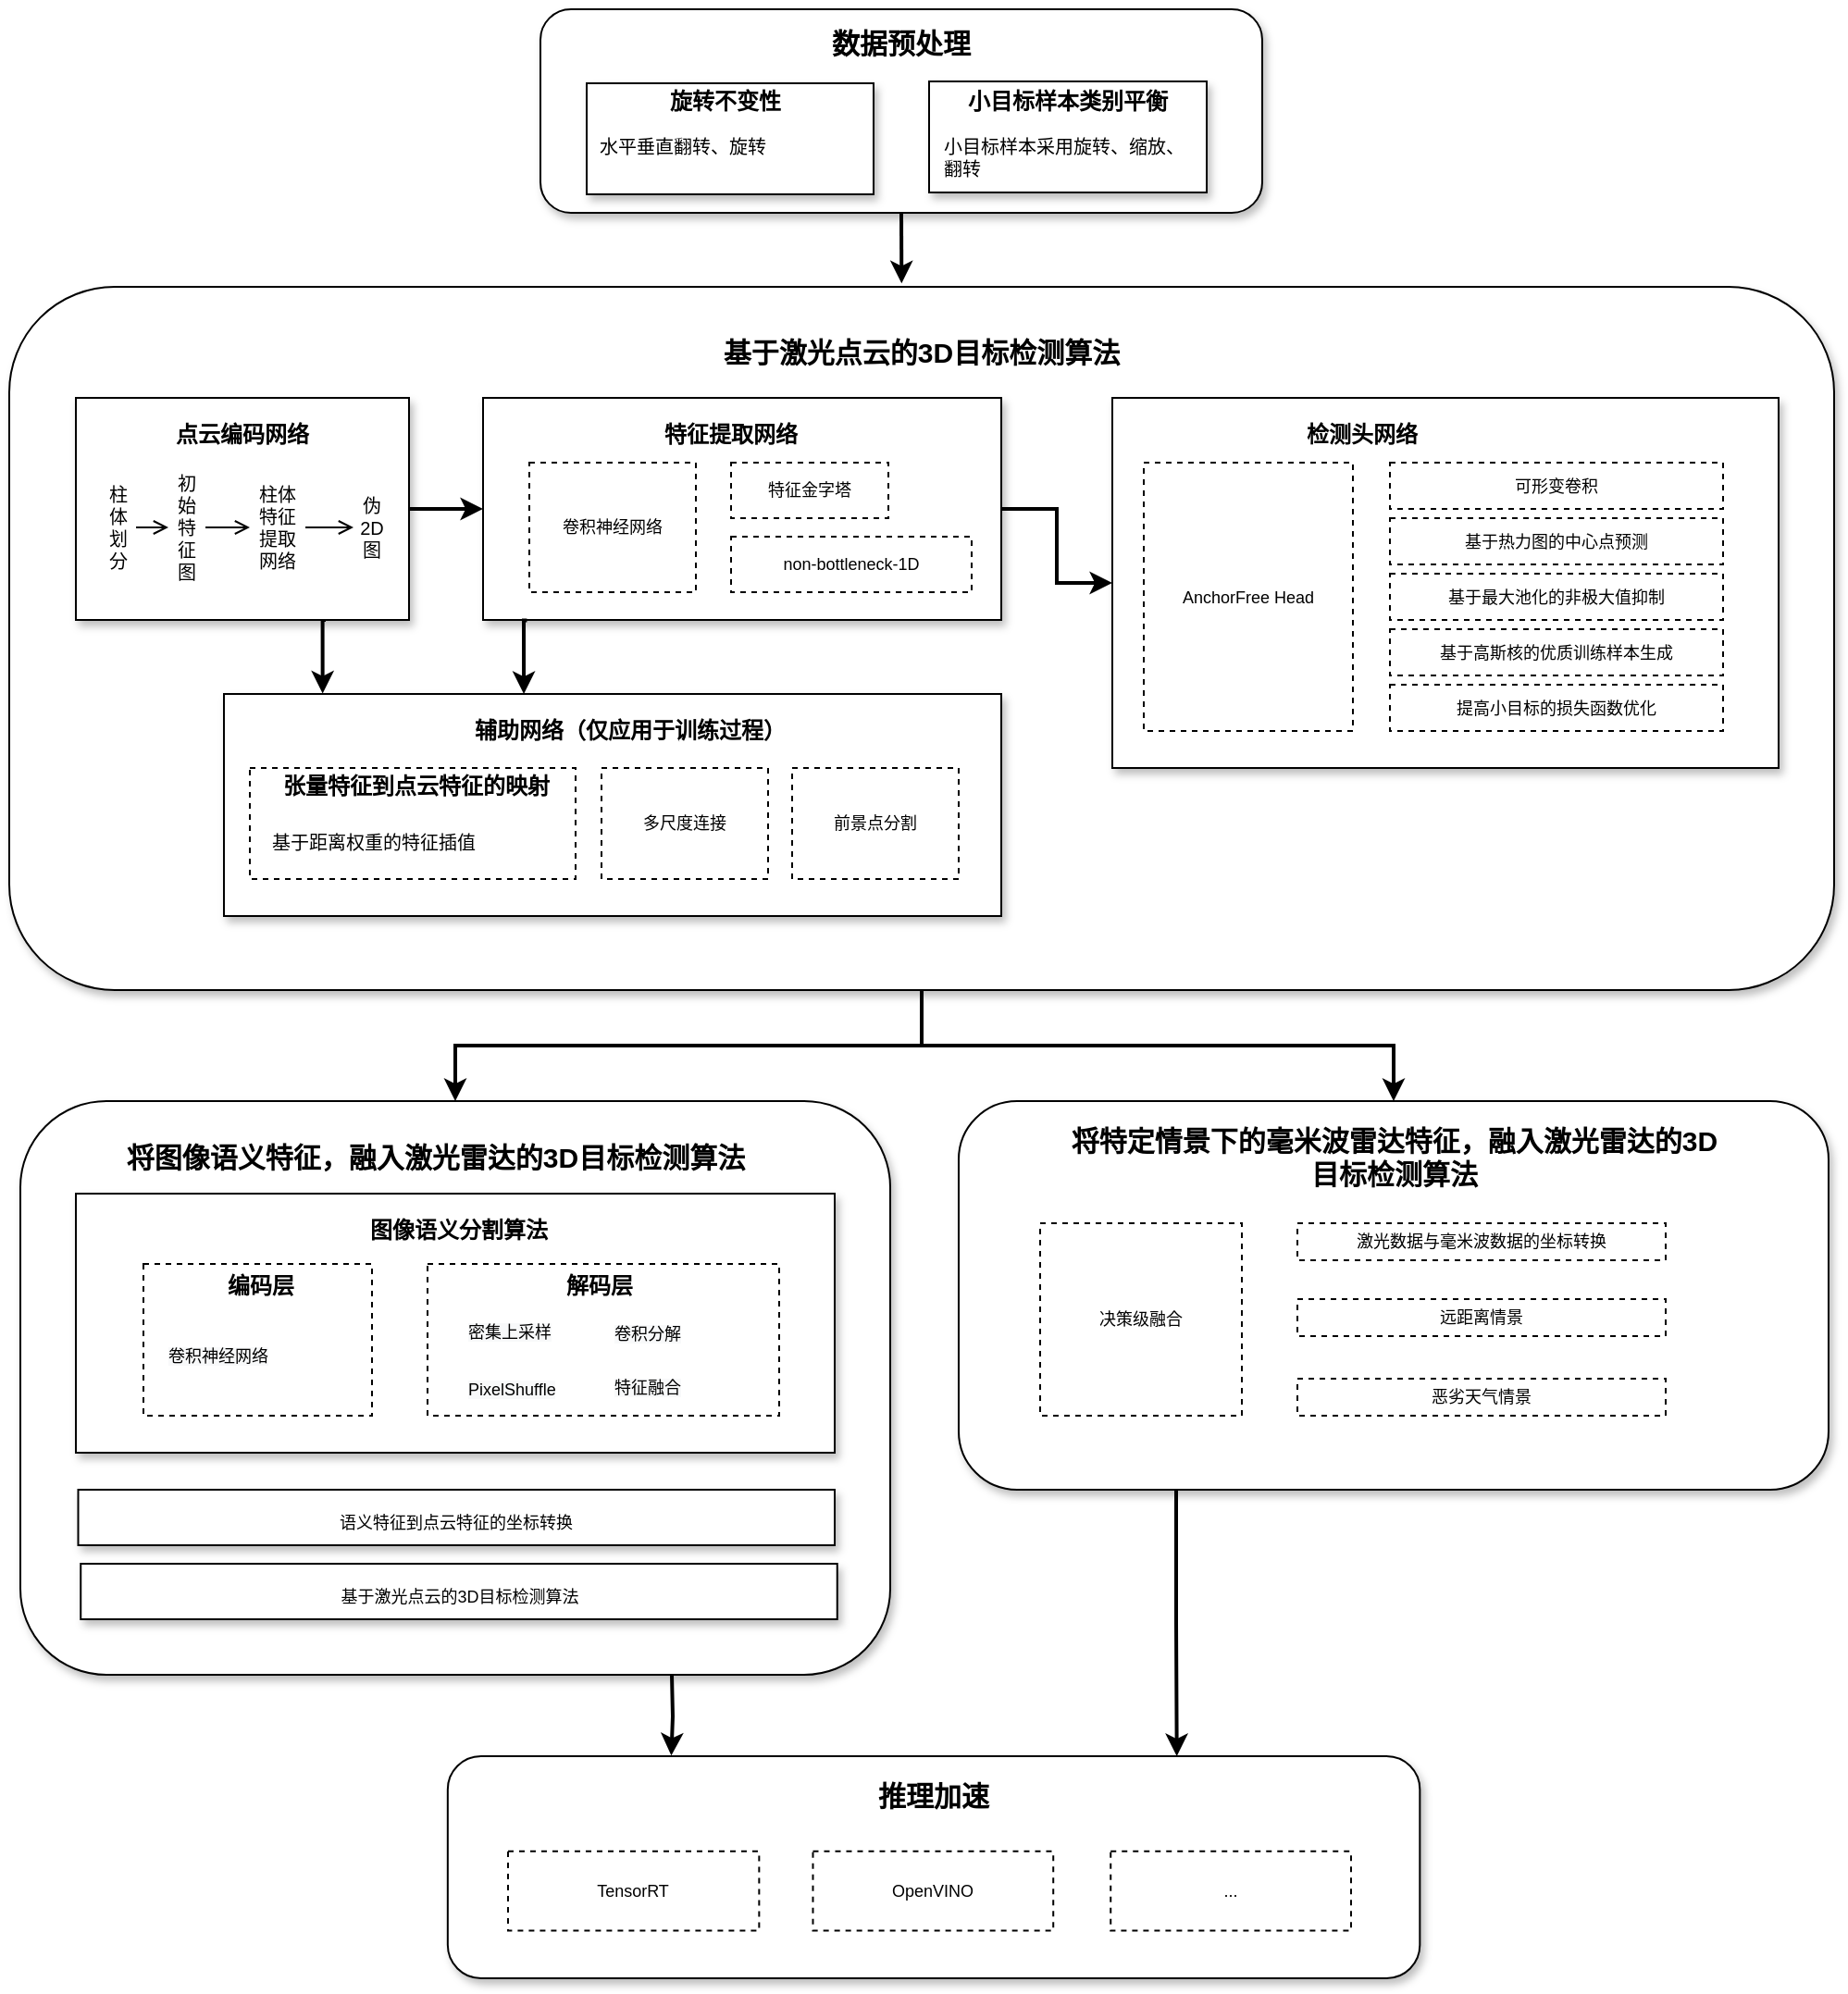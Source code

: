 <mxfile version="13.8.1" type="github">
  <diagram id="tX7SVpQX2thatc8K__2B" name="Page-1">
    <mxGraphModel dx="1310" dy="857" grid="1" gridSize="10" guides="1" tooltips="1" connect="1" arrows="1" fold="1" page="1" pageScale="1" pageWidth="827" pageHeight="1169" math="0" shadow="0">
      <root>
        <mxCell id="0" />
        <mxCell id="1" parent="0" />
        <mxCell id="dNFBFiOcwALfLhYrKTKu-53" style="edgeStyle=orthogonalEdgeStyle;rounded=0;orthogonalLoop=1;jettySize=auto;html=1;exitX=0.25;exitY=1;exitDx=0;exitDy=0;entryX=0.75;entryY=0;entryDx=0;entryDy=0;strokeWidth=2;fontSize=15;" edge="1" parent="1" source="dNFBFiOcwALfLhYrKTKu-31" target="dNFBFiOcwALfLhYrKTKu-39">
          <mxGeometry relative="1" as="geometry" />
        </mxCell>
        <mxCell id="dNFBFiOcwALfLhYrKTKu-31" value="" style="rounded=1;whiteSpace=wrap;html=1;shadow=1;" vertex="1" parent="1">
          <mxGeometry x="537" y="650" width="470" height="210" as="geometry" />
        </mxCell>
        <mxCell id="dNFBFiOcwALfLhYrKTKu-54" style="edgeStyle=orthogonalEdgeStyle;rounded=0;orthogonalLoop=1;jettySize=auto;html=1;entryX=0.23;entryY=-0.003;entryDx=0;entryDy=0;entryPerimeter=0;strokeWidth=2;fontSize=15;" edge="1" parent="1" target="dNFBFiOcwALfLhYrKTKu-39">
          <mxGeometry relative="1" as="geometry">
            <mxPoint x="382" y="960" as="sourcePoint" />
          </mxGeometry>
        </mxCell>
        <mxCell id="dNFBFiOcwALfLhYrKTKu-2" value="" style="rounded=1;whiteSpace=wrap;html=1;shadow=1;" vertex="1" parent="1">
          <mxGeometry x="30" y="650" width="470" height="310" as="geometry" />
        </mxCell>
        <mxCell id="17uR8sni8rEMIKlYWQ9r-17" style="edgeStyle=orthogonalEdgeStyle;rounded=0;orthogonalLoop=1;jettySize=auto;html=1;exitX=0.5;exitY=1;exitDx=0;exitDy=0;entryX=0.489;entryY=-0.005;entryDx=0;entryDy=0;entryPerimeter=0;fontSize=10;spacing=5;strokeWidth=2;" parent="1" source="17uR8sni8rEMIKlYWQ9r-2" target="17uR8sni8rEMIKlYWQ9r-13" edge="1">
          <mxGeometry relative="1" as="geometry" />
        </mxCell>
        <mxCell id="17uR8sni8rEMIKlYWQ9r-2" value="" style="rounded=1;whiteSpace=wrap;html=1;shadow=1;" parent="1" vertex="1">
          <mxGeometry x="311" y="60" width="390" height="110" as="geometry" />
        </mxCell>
        <mxCell id="17uR8sni8rEMIKlYWQ9r-3" value="数据预处理" style="text;html=1;strokeColor=none;fillColor=none;align=center;verticalAlign=middle;whiteSpace=wrap;rounded=0;shadow=1;fontStyle=1;fontSize=15;" parent="1" vertex="1">
          <mxGeometry x="426" y="68" width="160" height="20" as="geometry" />
        </mxCell>
        <mxCell id="17uR8sni8rEMIKlYWQ9r-5" value="" style="rounded=0;whiteSpace=wrap;html=1;shadow=1;fontSize=15;" parent="1" vertex="1">
          <mxGeometry x="336" y="100" width="155" height="60" as="geometry" />
        </mxCell>
        <mxCell id="17uR8sni8rEMIKlYWQ9r-6" value="旋转不变性" style="text;html=1;strokeColor=none;fillColor=none;align=center;verticalAlign=middle;whiteSpace=wrap;rounded=0;shadow=1;fontSize=12;fontStyle=1" parent="1" vertex="1">
          <mxGeometry x="346" y="100" width="130" height="20" as="geometry" />
        </mxCell>
        <mxCell id="17uR8sni8rEMIKlYWQ9r-7" value="&lt;span style=&quot;font-size: 10px&quot;&gt;水平&lt;/span&gt;垂直翻转、&lt;span style=&quot;font-size: 10px&quot;&gt;旋转&lt;/span&gt;&lt;span style=&quot;font-size: 10px&quot;&gt;&lt;/span&gt;" style="text;html=1;strokeColor=none;fillColor=none;align=left;verticalAlign=middle;whiteSpace=wrap;rounded=0;shadow=1;fontSize=10;" parent="1" vertex="1">
          <mxGeometry x="341" y="124" width="140" height="20" as="geometry" />
        </mxCell>
        <mxCell id="17uR8sni8rEMIKlYWQ9r-12" value="" style="group" parent="1" vertex="1" connectable="0">
          <mxGeometry x="521" y="100" width="150" height="60" as="geometry" />
        </mxCell>
        <mxCell id="17uR8sni8rEMIKlYWQ9r-8" value="" style="rounded=0;whiteSpace=wrap;html=1;shadow=1;fontSize=15;" parent="17uR8sni8rEMIKlYWQ9r-12" vertex="1">
          <mxGeometry y="-1" width="150" height="60" as="geometry" />
        </mxCell>
        <mxCell id="17uR8sni8rEMIKlYWQ9r-9" value="小目标样本类别平衡" style="text;html=1;strokeColor=none;fillColor=none;align=center;verticalAlign=middle;whiteSpace=wrap;rounded=0;shadow=1;fontSize=12;fontStyle=1" parent="17uR8sni8rEMIKlYWQ9r-12" vertex="1">
          <mxGeometry x="10" width="130" height="20" as="geometry" />
        </mxCell>
        <mxCell id="17uR8sni8rEMIKlYWQ9r-10" value="&lt;span style=&quot;font-size: 10px&quot;&gt;小目标样本采用旋转、缩放、翻转&lt;/span&gt;" style="text;html=1;strokeColor=none;fillColor=none;align=left;verticalAlign=middle;whiteSpace=wrap;rounded=0;shadow=1;fontSize=10;" parent="17uR8sni8rEMIKlYWQ9r-12" vertex="1">
          <mxGeometry x="6" y="30" width="140" height="20" as="geometry" />
        </mxCell>
        <mxCell id="17uR8sni8rEMIKlYWQ9r-61" style="edgeStyle=orthogonalEdgeStyle;rounded=0;orthogonalLoop=1;jettySize=auto;html=1;entryX=0.5;entryY=0;entryDx=0;entryDy=0;endArrow=classic;endFill=1;strokeWidth=2;fontSize=9;" parent="1" source="17uR8sni8rEMIKlYWQ9r-13" target="dNFBFiOcwALfLhYrKTKu-2" edge="1">
          <mxGeometry relative="1" as="geometry">
            <mxPoint x="517.0" y="660" as="targetPoint" />
          </mxGeometry>
        </mxCell>
        <mxCell id="dNFBFiOcwALfLhYrKTKu-33" style="edgeStyle=orthogonalEdgeStyle;rounded=0;orthogonalLoop=1;jettySize=auto;html=1;fontSize=15;strokeWidth=2;" edge="1" parent="1" source="17uR8sni8rEMIKlYWQ9r-13" target="dNFBFiOcwALfLhYrKTKu-31">
          <mxGeometry relative="1" as="geometry" />
        </mxCell>
        <mxCell id="17uR8sni8rEMIKlYWQ9r-13" value="" style="rounded=1;whiteSpace=wrap;html=1;shadow=1;" parent="1" vertex="1">
          <mxGeometry x="24" y="210" width="986" height="380" as="geometry" />
        </mxCell>
        <mxCell id="17uR8sni8rEMIKlYWQ9r-14" value="基于激光点云的3D目标检测算法" style="text;html=1;strokeColor=none;fillColor=none;align=center;verticalAlign=middle;whiteSpace=wrap;rounded=0;shadow=1;fontStyle=1;fontSize=15;" parent="1" vertex="1">
          <mxGeometry x="402" y="230" width="230" height="30" as="geometry" />
        </mxCell>
        <mxCell id="17uR8sni8rEMIKlYWQ9r-30" style="edgeStyle=orthogonalEdgeStyle;rounded=0;orthogonalLoop=1;jettySize=auto;html=1;exitX=1;exitY=0.5;exitDx=0;exitDy=0;entryX=0;entryY=0.5;entryDx=0;entryDy=0;strokeWidth=2;fontSize=9;" parent="1" source="17uR8sni8rEMIKlYWQ9r-15" target="17uR8sni8rEMIKlYWQ9r-27" edge="1">
          <mxGeometry relative="1" as="geometry" />
        </mxCell>
        <mxCell id="17uR8sni8rEMIKlYWQ9r-46" style="edgeStyle=orthogonalEdgeStyle;rounded=0;orthogonalLoop=1;jettySize=auto;html=1;exitX=0.75;exitY=1;exitDx=0;exitDy=0;entryX=0.127;entryY=-0.002;entryDx=0;entryDy=0;entryPerimeter=0;endArrow=classic;endFill=1;strokeWidth=2;fontSize=9;" parent="1" source="17uR8sni8rEMIKlYWQ9r-15" target="17uR8sni8rEMIKlYWQ9r-44" edge="1">
          <mxGeometry relative="1" as="geometry" />
        </mxCell>
        <mxCell id="17uR8sni8rEMIKlYWQ9r-15" value="" style="rounded=0;whiteSpace=wrap;html=1;shadow=1;fontSize=15;" parent="1" vertex="1">
          <mxGeometry x="60" y="270" width="180" height="120" as="geometry" />
        </mxCell>
        <mxCell id="17uR8sni8rEMIKlYWQ9r-16" value="点云编码网络" style="text;html=1;strokeColor=none;fillColor=none;align=center;verticalAlign=middle;whiteSpace=wrap;rounded=0;shadow=1;fontSize=12;fontStyle=1" parent="1" vertex="1">
          <mxGeometry x="85" y="280" width="130" height="20" as="geometry" />
        </mxCell>
        <mxCell id="17uR8sni8rEMIKlYWQ9r-22" style="edgeStyle=orthogonalEdgeStyle;rounded=0;orthogonalLoop=1;jettySize=auto;html=1;exitX=1;exitY=0.5;exitDx=0;exitDy=0;entryX=0;entryY=0.5;entryDx=0;entryDy=0;strokeWidth=1;fontSize=9;endArrow=open;endFill=0;" parent="1" source="17uR8sni8rEMIKlYWQ9r-18" target="17uR8sni8rEMIKlYWQ9r-19" edge="1">
          <mxGeometry relative="1" as="geometry" />
        </mxCell>
        <mxCell id="17uR8sni8rEMIKlYWQ9r-18" value="柱&lt;br&gt;体划分" style="text;html=1;strokeColor=none;fillColor=none;align=center;verticalAlign=middle;whiteSpace=wrap;rounded=0;shadow=1;fontSize=10;" parent="1" vertex="1">
          <mxGeometry x="72.5" y="300" width="20" height="80" as="geometry" />
        </mxCell>
        <mxCell id="17uR8sni8rEMIKlYWQ9r-24" style="edgeStyle=orthogonalEdgeStyle;rounded=0;orthogonalLoop=1;jettySize=auto;html=1;entryX=0;entryY=0.5;entryDx=0;entryDy=0;strokeWidth=1;fontSize=9;endArrow=open;endFill=0;" parent="1" source="17uR8sni8rEMIKlYWQ9r-19" target="17uR8sni8rEMIKlYWQ9r-20" edge="1">
          <mxGeometry relative="1" as="geometry" />
        </mxCell>
        <mxCell id="17uR8sni8rEMIKlYWQ9r-19" value="初始特征图" style="text;html=1;strokeColor=none;fillColor=none;align=center;verticalAlign=middle;whiteSpace=wrap;rounded=0;shadow=1;fontSize=10;" parent="1" vertex="1">
          <mxGeometry x="110" y="300" width="20" height="80" as="geometry" />
        </mxCell>
        <mxCell id="17uR8sni8rEMIKlYWQ9r-26" style="edgeStyle=orthogonalEdgeStyle;rounded=0;orthogonalLoop=1;jettySize=auto;html=1;entryX=0;entryY=0.5;entryDx=0;entryDy=0;strokeWidth=1;fontSize=9;endArrow=open;endFill=0;" parent="1" source="17uR8sni8rEMIKlYWQ9r-20" target="17uR8sni8rEMIKlYWQ9r-21" edge="1">
          <mxGeometry relative="1" as="geometry" />
        </mxCell>
        <mxCell id="17uR8sni8rEMIKlYWQ9r-20" value="柱体特征提取网络" style="text;html=1;strokeColor=none;fillColor=none;align=center;verticalAlign=middle;whiteSpace=wrap;rounded=0;shadow=1;fontSize=10;" parent="1" vertex="1">
          <mxGeometry x="154" y="300" width="30" height="80" as="geometry" />
        </mxCell>
        <mxCell id="17uR8sni8rEMIKlYWQ9r-21" value="伪2D图" style="text;html=1;strokeColor=none;fillColor=none;align=center;verticalAlign=middle;whiteSpace=wrap;rounded=0;shadow=1;fontSize=10;" parent="1" vertex="1">
          <mxGeometry x="210" y="300" width="20" height="80" as="geometry" />
        </mxCell>
        <mxCell id="17uR8sni8rEMIKlYWQ9r-37" style="edgeStyle=orthogonalEdgeStyle;rounded=0;orthogonalLoop=1;jettySize=auto;html=1;entryX=0;entryY=0.5;entryDx=0;entryDy=0;endArrow=classic;endFill=1;strokeWidth=2;fontSize=9;" parent="1" source="17uR8sni8rEMIKlYWQ9r-27" target="17uR8sni8rEMIKlYWQ9r-35" edge="1">
          <mxGeometry relative="1" as="geometry" />
        </mxCell>
        <mxCell id="17uR8sni8rEMIKlYWQ9r-27" value="" style="rounded=0;whiteSpace=wrap;html=1;shadow=1;fontSize=15;" parent="1" vertex="1">
          <mxGeometry x="280" y="270" width="280" height="120" as="geometry" />
        </mxCell>
        <mxCell id="17uR8sni8rEMIKlYWQ9r-28" value="特征提取网络" style="text;html=1;strokeColor=none;fillColor=none;align=center;verticalAlign=middle;whiteSpace=wrap;rounded=0;shadow=1;fontSize=12;fontStyle=1" parent="1" vertex="1">
          <mxGeometry x="349" y="280" width="130" height="20" as="geometry" />
        </mxCell>
        <mxCell id="17uR8sni8rEMIKlYWQ9r-31" value="卷积神经网络" style="rounded=0;whiteSpace=wrap;html=1;shadow=0;fontSize=9;align=center;dashed=1;" parent="1" vertex="1">
          <mxGeometry x="305" y="305" width="90" height="70" as="geometry" />
        </mxCell>
        <mxCell id="17uR8sni8rEMIKlYWQ9r-33" value="特征金字塔" style="rounded=0;whiteSpace=wrap;html=1;shadow=0;fontSize=9;align=center;dashed=1;" parent="1" vertex="1">
          <mxGeometry x="414" y="305" width="85" height="30" as="geometry" />
        </mxCell>
        <mxCell id="17uR8sni8rEMIKlYWQ9r-34" value="non-bottleneck-1D" style="rounded=0;whiteSpace=wrap;html=1;shadow=0;fontSize=9;align=center;dashed=1;" parent="1" vertex="1">
          <mxGeometry x="414" y="345" width="130" height="30" as="geometry" />
        </mxCell>
        <mxCell id="17uR8sni8rEMIKlYWQ9r-35" value="" style="rounded=0;whiteSpace=wrap;html=1;shadow=1;fontSize=15;" parent="1" vertex="1">
          <mxGeometry x="620" y="270" width="360" height="200" as="geometry" />
        </mxCell>
        <mxCell id="17uR8sni8rEMIKlYWQ9r-36" value="检测头网络" style="text;html=1;strokeColor=none;fillColor=none;align=center;verticalAlign=middle;whiteSpace=wrap;rounded=0;shadow=1;fontSize=12;fontStyle=1" parent="1" vertex="1">
          <mxGeometry x="690" y="280" width="130" height="20" as="geometry" />
        </mxCell>
        <mxCell id="17uR8sni8rEMIKlYWQ9r-38" value="AnchorFree Head" style="rounded=0;whiteSpace=wrap;html=1;shadow=0;fontSize=9;align=center;dashed=1;" parent="1" vertex="1">
          <mxGeometry x="637" y="305" width="113" height="145" as="geometry" />
        </mxCell>
        <mxCell id="17uR8sni8rEMIKlYWQ9r-39" value="基于热力图的中心点预测" style="rounded=0;whiteSpace=wrap;html=1;shadow=0;fontSize=9;align=center;dashed=1;" parent="1" vertex="1">
          <mxGeometry x="770" y="335" width="180" height="25" as="geometry" />
        </mxCell>
        <mxCell id="17uR8sni8rEMIKlYWQ9r-40" value="基于最大池化的非极大值抑制" style="rounded=0;whiteSpace=wrap;html=1;shadow=0;fontSize=9;align=center;dashed=1;" parent="1" vertex="1">
          <mxGeometry x="770" y="365" width="180" height="25" as="geometry" />
        </mxCell>
        <mxCell id="17uR8sni8rEMIKlYWQ9r-41" value="基于高斯核的优质训练样本生成" style="rounded=0;whiteSpace=wrap;html=1;shadow=0;fontSize=9;align=center;dashed=1;" parent="1" vertex="1">
          <mxGeometry x="770" y="395" width="180" height="25" as="geometry" />
        </mxCell>
        <mxCell id="17uR8sni8rEMIKlYWQ9r-42" value="可形变卷积" style="rounded=0;whiteSpace=wrap;html=1;shadow=0;fontSize=9;align=center;dashed=1;" parent="1" vertex="1">
          <mxGeometry x="770" y="305" width="180" height="25" as="geometry" />
        </mxCell>
        <mxCell id="17uR8sni8rEMIKlYWQ9r-43" value="提高小目标的损失函数优化" style="rounded=0;whiteSpace=wrap;html=1;shadow=0;fontSize=9;align=center;dashed=1;" parent="1" vertex="1">
          <mxGeometry x="770" y="425" width="180" height="25" as="geometry" />
        </mxCell>
        <mxCell id="17uR8sni8rEMIKlYWQ9r-44" value="" style="rounded=0;whiteSpace=wrap;html=1;shadow=1;fontSize=15;" parent="1" vertex="1">
          <mxGeometry x="140" y="430" width="420" height="120" as="geometry" />
        </mxCell>
        <mxCell id="17uR8sni8rEMIKlYWQ9r-45" value="辅助网络（仅应用于训练过程）" style="text;html=1;strokeColor=none;fillColor=none;align=center;verticalAlign=middle;whiteSpace=wrap;rounded=0;shadow=1;fontSize=12;fontStyle=1" parent="1" vertex="1">
          <mxGeometry x="262" y="440" width="195" height="20" as="geometry" />
        </mxCell>
        <mxCell id="17uR8sni8rEMIKlYWQ9r-48" style="edgeStyle=orthogonalEdgeStyle;rounded=0;orthogonalLoop=1;jettySize=auto;html=1;exitX=0.75;exitY=1;exitDx=0;exitDy=0;entryX=0.127;entryY=-0.002;entryDx=0;entryDy=0;entryPerimeter=0;endArrow=classic;endFill=1;strokeWidth=2;fontSize=9;" parent="1" edge="1">
          <mxGeometry relative="1" as="geometry">
            <mxPoint x="303.7" y="390.28" as="sourcePoint" />
            <mxPoint x="302.04" y="430" as="targetPoint" />
          </mxGeometry>
        </mxCell>
        <mxCell id="17uR8sni8rEMIKlYWQ9r-49" value="" style="rounded=0;whiteSpace=wrap;html=1;shadow=0;fontSize=9;align=center;dashed=1;" parent="1" vertex="1">
          <mxGeometry x="154" y="470" width="176" height="60" as="geometry" />
        </mxCell>
        <mxCell id="17uR8sni8rEMIKlYWQ9r-52" value="张量特征到点云特征的映射" style="text;html=1;strokeColor=none;fillColor=none;align=center;verticalAlign=middle;whiteSpace=wrap;rounded=0;shadow=1;fontSize=12;fontStyle=1" parent="1" vertex="1">
          <mxGeometry x="164" y="470" width="160" height="20" as="geometry" />
        </mxCell>
        <mxCell id="17uR8sni8rEMIKlYWQ9r-53" value="基于距离权重的特征插值" style="text;html=1;strokeColor=none;fillColor=none;align=left;verticalAlign=middle;whiteSpace=wrap;rounded=0;shadow=1;fontSize=10;" parent="1" vertex="1">
          <mxGeometry x="164" y="500" width="164" height="20" as="geometry" />
        </mxCell>
        <mxCell id="17uR8sni8rEMIKlYWQ9r-55" value="前景点分割" style="rounded=0;whiteSpace=wrap;html=1;shadow=0;fontSize=9;align=center;dashed=1;" parent="1" vertex="1">
          <mxGeometry x="447" y="470" width="90" height="60" as="geometry" />
        </mxCell>
        <mxCell id="17uR8sni8rEMIKlYWQ9r-57" value="多尺度连接" style="rounded=0;whiteSpace=wrap;html=1;shadow=0;fontSize=9;align=center;dashed=1;" parent="1" vertex="1">
          <mxGeometry x="344" y="470" width="90" height="60" as="geometry" />
        </mxCell>
        <mxCell id="17uR8sni8rEMIKlYWQ9r-62" value="将图像语义特征，融入激光雷达的3D目标检测算法" style="text;html=1;strokeColor=none;fillColor=none;align=center;verticalAlign=middle;whiteSpace=wrap;rounded=0;shadow=1;fontSize=15;fontStyle=1" parent="1" vertex="1">
          <mxGeometry x="75" y="670" width="359" height="20" as="geometry" />
        </mxCell>
        <mxCell id="17uR8sni8rEMIKlYWQ9r-66" value="决策级融合" style="rounded=0;whiteSpace=wrap;html=1;shadow=0;fontSize=9;align=center;dashed=1;" parent="1" vertex="1">
          <mxGeometry x="581" y="716" width="109" height="104" as="geometry" />
        </mxCell>
        <mxCell id="17uR8sni8rEMIKlYWQ9r-67" value="激光数据与毫米波数据的坐标转换" style="rounded=0;whiteSpace=wrap;html=1;shadow=0;fontSize=9;align=center;dashed=1;" parent="1" vertex="1">
          <mxGeometry x="720" y="716" width="199" height="20" as="geometry" />
        </mxCell>
        <mxCell id="17uR8sni8rEMIKlYWQ9r-68" value="远距离情景" style="rounded=0;whiteSpace=wrap;html=1;shadow=0;fontSize=9;align=center;dashed=1;" parent="1" vertex="1">
          <mxGeometry x="720" y="757" width="199" height="20" as="geometry" />
        </mxCell>
        <mxCell id="17uR8sni8rEMIKlYWQ9r-69" value="恶劣天气情景" style="rounded=0;whiteSpace=wrap;html=1;shadow=0;fontSize=9;align=center;dashed=1;" parent="1" vertex="1">
          <mxGeometry x="720" y="800" width="199" height="20" as="geometry" />
        </mxCell>
        <mxCell id="dNFBFiOcwALfLhYrKTKu-4" value="" style="rounded=0;whiteSpace=wrap;html=1;shadow=1;fontSize=15;" vertex="1" parent="1">
          <mxGeometry x="60" y="700" width="410" height="140" as="geometry" />
        </mxCell>
        <mxCell id="dNFBFiOcwALfLhYrKTKu-5" value="图像语义分割算法" style="text;html=1;strokeColor=none;fillColor=none;align=center;verticalAlign=middle;whiteSpace=wrap;rounded=0;shadow=1;fontSize=12;fontStyle=1" vertex="1" parent="1">
          <mxGeometry x="202" y="710" width="130" height="20" as="geometry" />
        </mxCell>
        <mxCell id="dNFBFiOcwALfLhYrKTKu-7" value="" style="rounded=0;whiteSpace=wrap;html=1;shadow=0;fontSize=9;align=center;dashed=1;" vertex="1" parent="1">
          <mxGeometry x="96.5" y="738" width="123.5" height="82" as="geometry" />
        </mxCell>
        <mxCell id="dNFBFiOcwALfLhYrKTKu-8" value="" style="rounded=0;whiteSpace=wrap;html=1;shadow=0;fontSize=9;align=center;dashed=1;" vertex="1" parent="1">
          <mxGeometry x="250" y="738" width="190" height="82" as="geometry" />
        </mxCell>
        <mxCell id="dNFBFiOcwALfLhYrKTKu-11" value="&lt;span style=&quot;font-size: 9px&quot;&gt;语义特征到点云特征的坐标转换&lt;/span&gt;" style="rounded=0;whiteSpace=wrap;html=1;shadow=1;fontSize=15;" vertex="1" parent="1">
          <mxGeometry x="61.25" y="860" width="408.75" height="30" as="geometry" />
        </mxCell>
        <mxCell id="dNFBFiOcwALfLhYrKTKu-13" value="&lt;span style=&quot;font-size: 9px&quot;&gt;基于激光点云的3D目标检测算法&lt;/span&gt;" style="rounded=0;whiteSpace=wrap;html=1;shadow=1;fontSize=15;" vertex="1" parent="1">
          <mxGeometry x="62.62" y="900" width="408.75" height="30" as="geometry" />
        </mxCell>
        <mxCell id="dNFBFiOcwALfLhYrKTKu-18" value="&lt;meta charset=&quot;utf-8&quot;&gt;&lt;span style=&quot;color: rgb(0, 0, 0); font-family: helvetica; font-size: 9px; font-style: normal; font-weight: 400; letter-spacing: normal; text-align: center; text-indent: 0px; text-transform: none; word-spacing: 0px; background-color: rgb(248, 249, 250); display: inline; float: none;&quot;&gt;密集上采样&lt;/span&gt;" style="text;whiteSpace=wrap;html=1;fontSize=15;" vertex="1" parent="1">
          <mxGeometry x="270" y="757" width="88" height="30" as="geometry" />
        </mxCell>
        <mxCell id="dNFBFiOcwALfLhYrKTKu-19" value="&lt;meta charset=&quot;utf-8&quot;&gt;&lt;span style=&quot;color: rgb(0, 0, 0); font-family: helvetica; font-size: 9px; font-style: normal; font-weight: 400; letter-spacing: normal; text-align: center; text-indent: 0px; text-transform: none; word-spacing: 0px; background-color: rgb(248, 249, 250); display: inline; float: none;&quot;&gt;PixelShuffle&lt;/span&gt;" style="text;whiteSpace=wrap;html=1;fontSize=15;rotation=0;" vertex="1" parent="1">
          <mxGeometry x="270" y="788" width="79" height="30" as="geometry" />
        </mxCell>
        <mxCell id="dNFBFiOcwALfLhYrKTKu-22" value="&lt;meta charset=&quot;utf-8&quot;&gt;&lt;span style=&quot;color: rgb(0, 0, 0); font-family: helvetica; font-size: 9px; font-style: normal; font-weight: 400; letter-spacing: normal; text-align: center; text-indent: 0px; text-transform: none; word-spacing: 0px; background-color: rgb(248, 249, 250); display: inline; float: none;&quot;&gt;特征融合&lt;/span&gt;" style="text;whiteSpace=wrap;html=1;fontSize=15;" vertex="1" parent="1">
          <mxGeometry x="349" y="787" width="70" height="30" as="geometry" />
        </mxCell>
        <mxCell id="dNFBFiOcwALfLhYrKTKu-23" value="解码层" style="text;html=1;strokeColor=none;fillColor=none;align=center;verticalAlign=middle;whiteSpace=wrap;rounded=0;shadow=1;fontSize=12;fontStyle=1" vertex="1" parent="1">
          <mxGeometry x="285.88" y="740" width="114" height="20" as="geometry" />
        </mxCell>
        <mxCell id="dNFBFiOcwALfLhYrKTKu-25" value="编码层" style="text;html=1;strokeColor=none;fillColor=none;align=center;verticalAlign=middle;whiteSpace=wrap;rounded=0;shadow=1;fontSize=12;fontStyle=1" vertex="1" parent="1">
          <mxGeometry x="125" y="740" width="70" height="20" as="geometry" />
        </mxCell>
        <mxCell id="dNFBFiOcwALfLhYrKTKu-27" value="&lt;span style=&quot;color: rgb(0 , 0 , 0) ; font-family: &amp;#34;helvetica&amp;#34; ; font-size: 9px ; font-style: normal ; font-weight: 400 ; letter-spacing: normal ; text-align: center ; text-indent: 0px ; text-transform: none ; word-spacing: 0px ; background-color: rgb(248 , 249 , 250) ; display: inline ; float: none&quot;&gt;卷积神经网络&lt;/span&gt;" style="text;whiteSpace=wrap;html=1;fontSize=15;" vertex="1" parent="1">
          <mxGeometry x="108.25" y="770" width="100" height="30" as="geometry" />
        </mxCell>
        <mxCell id="dNFBFiOcwALfLhYrKTKu-29" value="&lt;meta charset=&quot;utf-8&quot;&gt;&lt;span style=&quot;color: rgb(0, 0, 0); font-family: helvetica; font-size: 9px; font-style: normal; font-weight: 400; letter-spacing: normal; text-align: center; text-indent: 0px; text-transform: none; word-spacing: 0px; background-color: rgb(248, 249, 250); display: inline; float: none;&quot;&gt;卷积分解&lt;/span&gt;" style="text;whiteSpace=wrap;html=1;fontSize=15;" vertex="1" parent="1">
          <mxGeometry x="348.5" y="758" width="71" height="30" as="geometry" />
        </mxCell>
        <mxCell id="dNFBFiOcwALfLhYrKTKu-32" value="将特定情景下的毫米波雷达特征，融入激光雷达的3D目标检测算法" style="text;html=1;strokeColor=none;fillColor=none;align=center;verticalAlign=middle;whiteSpace=wrap;rounded=0;shadow=1;fontSize=15;fontStyle=1" vertex="1" parent="1">
          <mxGeometry x="592.5" y="670" width="359" height="20" as="geometry" />
        </mxCell>
        <mxCell id="dNFBFiOcwALfLhYrKTKu-38" value="" style="group" vertex="1" connectable="0" parent="1">
          <mxGeometry x="246" y="1004" width="534" height="120" as="geometry" />
        </mxCell>
        <mxCell id="dNFBFiOcwALfLhYrKTKu-39" value="" style="rounded=1;whiteSpace=wrap;html=1;shadow=1;" vertex="1" parent="dNFBFiOcwALfLhYrKTKu-38">
          <mxGeometry x="14.918" width="525.246" height="120" as="geometry" />
        </mxCell>
        <mxCell id="dNFBFiOcwALfLhYrKTKu-40" value="推理加速" style="text;html=1;strokeColor=none;fillColor=none;align=center;verticalAlign=middle;whiteSpace=wrap;rounded=0;shadow=1;fontStyle=1;fontSize=15;" vertex="1" parent="dNFBFiOcwALfLhYrKTKu-38">
          <mxGeometry x="165.721" y="8.571" width="222.904" height="25.714" as="geometry" />
        </mxCell>
        <mxCell id="dNFBFiOcwALfLhYrKTKu-41" value="TensorRT" style="rounded=0;whiteSpace=wrap;html=1;shadow=0;fontSize=9;align=center;dashed=1;" vertex="1" parent="dNFBFiOcwALfLhYrKTKu-38">
          <mxGeometry x="47.488" y="51.429" width="135.681" height="42.857" as="geometry" />
        </mxCell>
        <mxCell id="dNFBFiOcwALfLhYrKTKu-42" value="OpenVINO" style="rounded=0;whiteSpace=wrap;html=1;shadow=0;fontSize=9;align=center;dashed=1;" vertex="1" parent="dNFBFiOcwALfLhYrKTKu-38">
          <mxGeometry x="212.243" y="51.429" width="129.866" height="42.857" as="geometry" />
        </mxCell>
        <mxCell id="dNFBFiOcwALfLhYrKTKu-43" value="..." style="rounded=0;whiteSpace=wrap;html=1;shadow=0;fontSize=9;align=center;dashed=1;" vertex="1" parent="dNFBFiOcwALfLhYrKTKu-38">
          <mxGeometry x="373.122" y="51.429" width="129.866" height="42.857" as="geometry" />
        </mxCell>
      </root>
    </mxGraphModel>
  </diagram>
</mxfile>
